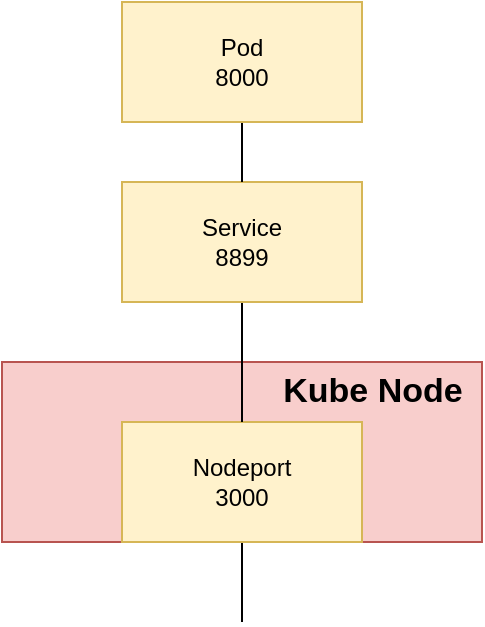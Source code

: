 <mxfile version="20.2.3" type="github">
  <diagram id="kGdkJlDR5qDFUICEhj1A" name="페이지-1">
    <mxGraphModel dx="460" dy="780" grid="1" gridSize="10" guides="1" tooltips="1" connect="1" arrows="1" fold="1" page="1" pageScale="1" pageWidth="827" pageHeight="1169" math="0" shadow="0">
      <root>
        <mxCell id="0" />
        <mxCell id="1" parent="0" />
        <mxCell id="GUJtZesUquk5DCz48SAX-1" value="" style="rounded=0;whiteSpace=wrap;html=1;fillColor=#f8cecc;strokeColor=#b85450;" vertex="1" parent="1">
          <mxGeometry x="120" y="480" width="240" height="90" as="geometry" />
        </mxCell>
        <mxCell id="GUJtZesUquk5DCz48SAX-7" style="edgeStyle=orthogonalEdgeStyle;rounded=0;orthogonalLoop=1;jettySize=auto;html=1;exitX=0.5;exitY=1;exitDx=0;exitDy=0;endArrow=none;endFill=0;" edge="1" parent="1" source="GUJtZesUquk5DCz48SAX-2">
          <mxGeometry relative="1" as="geometry">
            <mxPoint x="240" y="610" as="targetPoint" />
          </mxGeometry>
        </mxCell>
        <mxCell id="GUJtZesUquk5DCz48SAX-2" value="Nodeport&lt;br&gt;3000" style="rounded=0;whiteSpace=wrap;html=1;fillColor=#fff2cc;strokeColor=#d6b656;" vertex="1" parent="1">
          <mxGeometry x="180" y="510" width="120" height="60" as="geometry" />
        </mxCell>
        <mxCell id="GUJtZesUquk5DCz48SAX-6" style="edgeStyle=orthogonalEdgeStyle;rounded=0;orthogonalLoop=1;jettySize=auto;html=1;exitX=0.5;exitY=1;exitDx=0;exitDy=0;endArrow=none;endFill=0;" edge="1" parent="1" source="GUJtZesUquk5DCz48SAX-3" target="GUJtZesUquk5DCz48SAX-2">
          <mxGeometry relative="1" as="geometry" />
        </mxCell>
        <mxCell id="GUJtZesUquk5DCz48SAX-3" value="Service&lt;br&gt;8899" style="rounded=0;whiteSpace=wrap;html=1;fillColor=#fff2cc;strokeColor=#d6b656;" vertex="1" parent="1">
          <mxGeometry x="180" y="390" width="120" height="60" as="geometry" />
        </mxCell>
        <mxCell id="GUJtZesUquk5DCz48SAX-5" style="edgeStyle=orthogonalEdgeStyle;rounded=0;orthogonalLoop=1;jettySize=auto;html=1;exitX=0.5;exitY=1;exitDx=0;exitDy=0;endArrow=none;endFill=0;" edge="1" parent="1" source="GUJtZesUquk5DCz48SAX-4" target="GUJtZesUquk5DCz48SAX-3">
          <mxGeometry relative="1" as="geometry" />
        </mxCell>
        <mxCell id="GUJtZesUquk5DCz48SAX-4" value="Pod&lt;br&gt;8000" style="rounded=0;whiteSpace=wrap;html=1;fillColor=#fff2cc;strokeColor=#d6b656;" vertex="1" parent="1">
          <mxGeometry x="180" y="300" width="120" height="60" as="geometry" />
        </mxCell>
        <mxCell id="GUJtZesUquk5DCz48SAX-8" value="Kube Node" style="text;html=1;align=center;verticalAlign=middle;resizable=0;points=[];autosize=1;strokeColor=none;fillColor=none;fontSize=17;fontColor=#000000;fontStyle=1;labelBorderColor=none;" vertex="1" parent="1">
          <mxGeometry x="250" y="480" width="110" height="30" as="geometry" />
        </mxCell>
      </root>
    </mxGraphModel>
  </diagram>
</mxfile>
